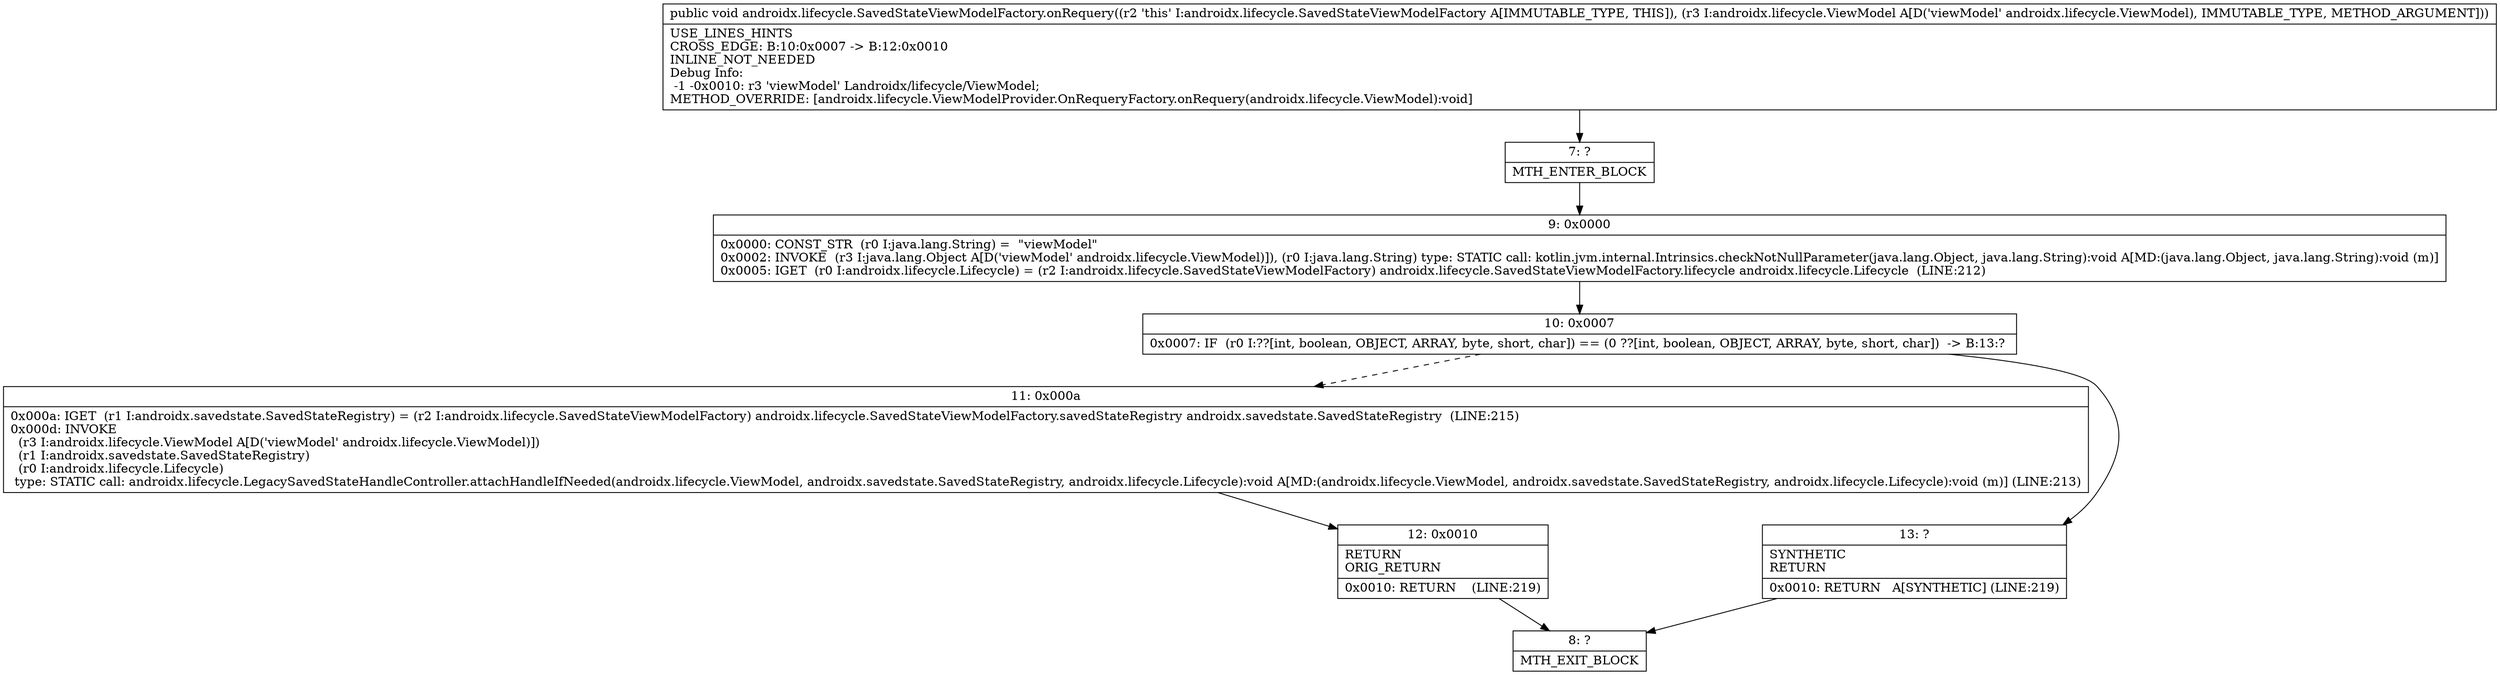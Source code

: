 digraph "CFG forandroidx.lifecycle.SavedStateViewModelFactory.onRequery(Landroidx\/lifecycle\/ViewModel;)V" {
Node_7 [shape=record,label="{7\:\ ?|MTH_ENTER_BLOCK\l}"];
Node_9 [shape=record,label="{9\:\ 0x0000|0x0000: CONST_STR  (r0 I:java.lang.String) =  \"viewModel\" \l0x0002: INVOKE  (r3 I:java.lang.Object A[D('viewModel' androidx.lifecycle.ViewModel)]), (r0 I:java.lang.String) type: STATIC call: kotlin.jvm.internal.Intrinsics.checkNotNullParameter(java.lang.Object, java.lang.String):void A[MD:(java.lang.Object, java.lang.String):void (m)]\l0x0005: IGET  (r0 I:androidx.lifecycle.Lifecycle) = (r2 I:androidx.lifecycle.SavedStateViewModelFactory) androidx.lifecycle.SavedStateViewModelFactory.lifecycle androidx.lifecycle.Lifecycle  (LINE:212)\l}"];
Node_10 [shape=record,label="{10\:\ 0x0007|0x0007: IF  (r0 I:??[int, boolean, OBJECT, ARRAY, byte, short, char]) == (0 ??[int, boolean, OBJECT, ARRAY, byte, short, char])  \-\> B:13:? \l}"];
Node_11 [shape=record,label="{11\:\ 0x000a|0x000a: IGET  (r1 I:androidx.savedstate.SavedStateRegistry) = (r2 I:androidx.lifecycle.SavedStateViewModelFactory) androidx.lifecycle.SavedStateViewModelFactory.savedStateRegistry androidx.savedstate.SavedStateRegistry  (LINE:215)\l0x000d: INVOKE  \l  (r3 I:androidx.lifecycle.ViewModel A[D('viewModel' androidx.lifecycle.ViewModel)])\l  (r1 I:androidx.savedstate.SavedStateRegistry)\l  (r0 I:androidx.lifecycle.Lifecycle)\l type: STATIC call: androidx.lifecycle.LegacySavedStateHandleController.attachHandleIfNeeded(androidx.lifecycle.ViewModel, androidx.savedstate.SavedStateRegistry, androidx.lifecycle.Lifecycle):void A[MD:(androidx.lifecycle.ViewModel, androidx.savedstate.SavedStateRegistry, androidx.lifecycle.Lifecycle):void (m)] (LINE:213)\l}"];
Node_12 [shape=record,label="{12\:\ 0x0010|RETURN\lORIG_RETURN\l|0x0010: RETURN    (LINE:219)\l}"];
Node_8 [shape=record,label="{8\:\ ?|MTH_EXIT_BLOCK\l}"];
Node_13 [shape=record,label="{13\:\ ?|SYNTHETIC\lRETURN\l|0x0010: RETURN   A[SYNTHETIC] (LINE:219)\l}"];
MethodNode[shape=record,label="{public void androidx.lifecycle.SavedStateViewModelFactory.onRequery((r2 'this' I:androidx.lifecycle.SavedStateViewModelFactory A[IMMUTABLE_TYPE, THIS]), (r3 I:androidx.lifecycle.ViewModel A[D('viewModel' androidx.lifecycle.ViewModel), IMMUTABLE_TYPE, METHOD_ARGUMENT]))  | USE_LINES_HINTS\lCROSS_EDGE: B:10:0x0007 \-\> B:12:0x0010\lINLINE_NOT_NEEDED\lDebug Info:\l  \-1 \-0x0010: r3 'viewModel' Landroidx\/lifecycle\/ViewModel;\lMETHOD_OVERRIDE: [androidx.lifecycle.ViewModelProvider.OnRequeryFactory.onRequery(androidx.lifecycle.ViewModel):void]\l}"];
MethodNode -> Node_7;Node_7 -> Node_9;
Node_9 -> Node_10;
Node_10 -> Node_11[style=dashed];
Node_10 -> Node_13;
Node_11 -> Node_12;
Node_12 -> Node_8;
Node_13 -> Node_8;
}

